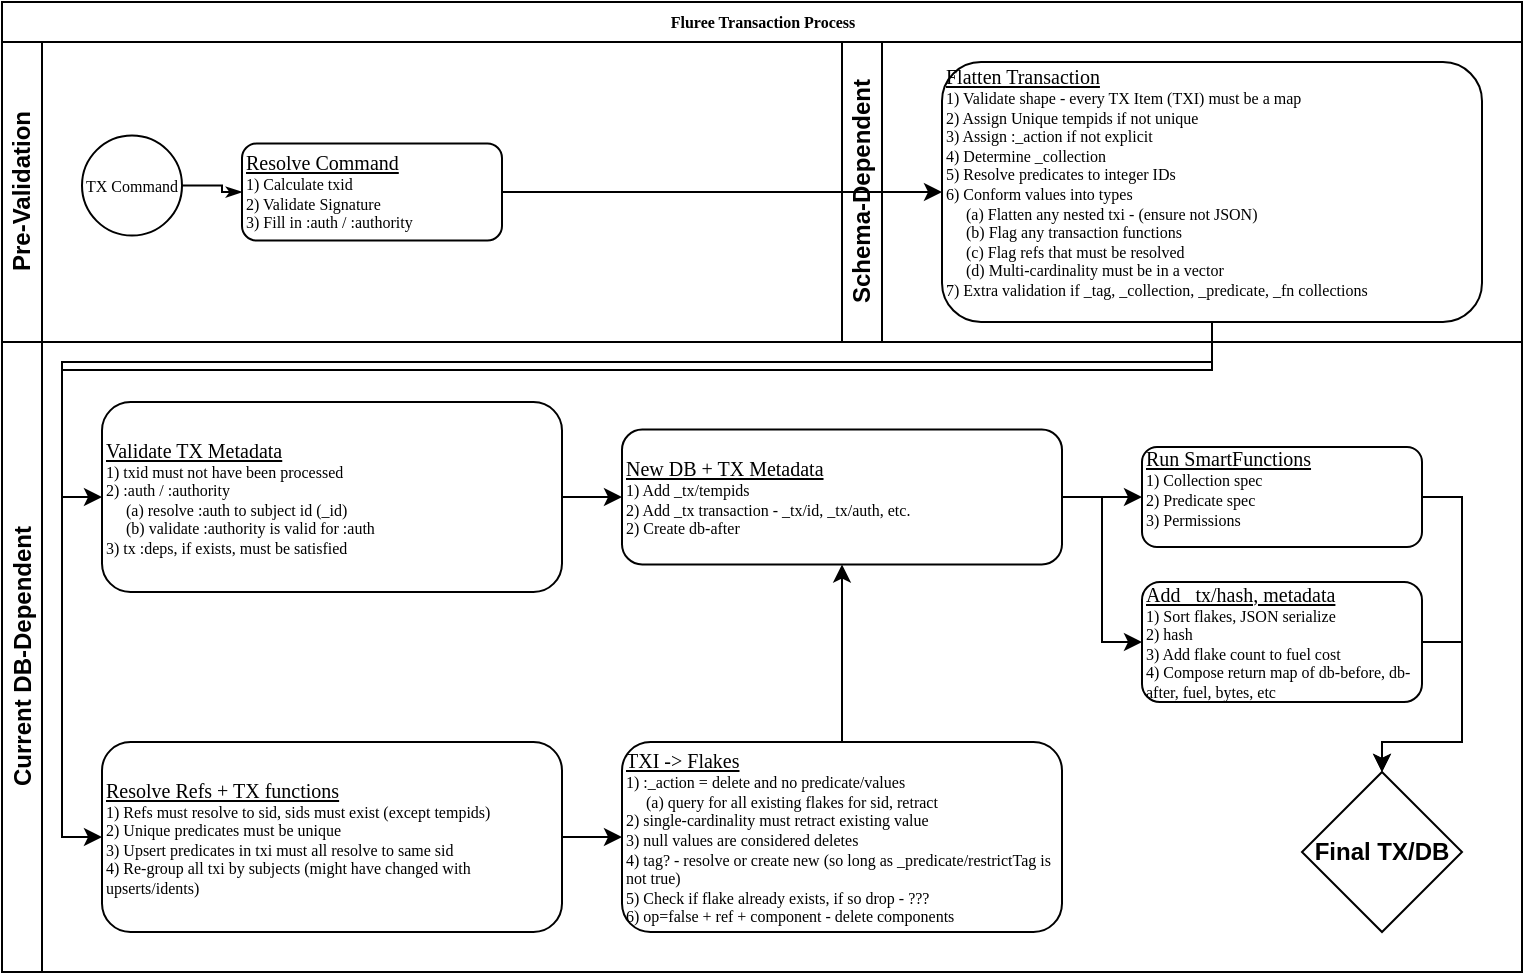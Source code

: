 <mxfile version="13.6.2" type="device"><diagram name="Page-1" id="c7488fd3-1785-93aa-aadb-54a6760d102a"><mxGraphModel dx="885" dy="626" grid="0" gridSize="10" guides="1" tooltips="1" connect="1" arrows="1" fold="1" page="1" pageScale="1" pageWidth="1100" pageHeight="850" background="#ffffff" math="0" shadow="0"><root><mxCell id="0"/><mxCell id="1" parent="0"/><mxCell id="2b4e8129b02d487f-1" value="Fluree Transaction Process" style="swimlane;html=1;childLayout=stackLayout;horizontal=1;startSize=20;horizontalStack=0;rounded=0;shadow=0;labelBackgroundColor=none;strokeWidth=1;fontFamily=Verdana;fontSize=8;align=center;" parent="1" vertex="1"><mxGeometry x="180" y="70" width="760" height="485" as="geometry"/></mxCell><mxCell id="2b4e8129b02d487f-2" value="Pre-Validation" style="swimlane;html=1;startSize=20;horizontal=0;" parent="2b4e8129b02d487f-1" vertex="1"><mxGeometry y="20" width="760" height="150" as="geometry"/></mxCell><mxCell id="2b4e8129b02d487f-18" style="edgeStyle=orthogonalEdgeStyle;rounded=0;html=1;labelBackgroundColor=none;startArrow=none;startFill=0;startSize=5;endArrow=classicThin;endFill=1;endSize=5;jettySize=auto;orthogonalLoop=1;strokeWidth=1;fontFamily=Verdana;fontSize=8" parent="2b4e8129b02d487f-2" source="2b4e8129b02d487f-5" target="2b4e8129b02d487f-6" edge="1"><mxGeometry relative="1" as="geometry"/></mxCell><mxCell id="bRcqJTPnDhhIM1VN68sg-12" value="Schema-Dependent" style="swimlane;html=1;startSize=20;horizontal=0;" vertex="1" parent="2b4e8129b02d487f-2"><mxGeometry x="420" width="340" height="150" as="geometry"/></mxCell><mxCell id="bRcqJTPnDhhIM1VN68sg-13" value="&lt;u style=&quot;font-size: 10px&quot;&gt;Flatten Transaction&lt;br&gt;&lt;/u&gt;&lt;blockquote style=&quot;margin: 0px 0px 0px 40px ; border: none ; padding: 0px ; font-size: 10px&quot;&gt;&lt;/blockquote&gt;&lt;font&gt;1) Validate shape - every TX Item (TXI) must be a map&lt;br&gt;2) Assign Unique tempids if not unique&lt;br&gt;3) Assign :_action if not explicit&lt;br&gt;4) Determine _collection&lt;br&gt;5) Resolve predicates to integer IDs&lt;br&gt;6) Conform values into types&lt;br&gt;&amp;nbsp; &amp;nbsp; &amp;nbsp;(a) Flatten any nested txi - (ensure not JSON)&lt;br&gt;&amp;nbsp; &amp;nbsp; &amp;nbsp;(b) Flag any transaction functions&lt;br&gt;&amp;nbsp; &amp;nbsp; &amp;nbsp;(c) Flag refs that must be resolved&lt;br&gt;&amp;nbsp; &amp;nbsp; &amp;nbsp;(d) Multi-cardinality must be in a vector&lt;br&gt;7) Extra validation if _tag, _collection, _predicate, _fn collections&lt;br&gt;&lt;br&gt;&lt;/font&gt;" style="rounded=1;whiteSpace=wrap;html=1;shadow=0;labelBackgroundColor=none;strokeWidth=1;fontFamily=Verdana;fontSize=8;align=left;" vertex="1" parent="bRcqJTPnDhhIM1VN68sg-12"><mxGeometry x="50" y="10" width="270" height="130" as="geometry"/></mxCell><mxCell id="2b4e8129b02d487f-5" value="TX Command" style="ellipse;whiteSpace=wrap;html=1;rounded=0;shadow=0;labelBackgroundColor=none;strokeWidth=1;fontFamily=Verdana;fontSize=8;align=center;" parent="2b4e8129b02d487f-2" vertex="1"><mxGeometry x="40" y="46.75" width="50" height="50" as="geometry"/></mxCell><mxCell id="bRcqJTPnDhhIM1VN68sg-4" style="edgeStyle=orthogonalEdgeStyle;rounded=0;orthogonalLoop=1;jettySize=auto;html=1;exitX=1;exitY=0.5;exitDx=0;exitDy=0;entryX=0;entryY=0.5;entryDx=0;entryDy=0;" edge="1" parent="2b4e8129b02d487f-2" source="2b4e8129b02d487f-6" target="bRcqJTPnDhhIM1VN68sg-13"><mxGeometry relative="1" as="geometry"><mxPoint x="270" y="75" as="targetPoint"/></mxGeometry></mxCell><mxCell id="2b4e8129b02d487f-6" value="&lt;u style=&quot;font-size: 10px&quot;&gt;&lt;font style=&quot;font-size: 10px&quot;&gt;Resolve Command&lt;br&gt;&lt;/font&gt;&lt;/u&gt;&lt;blockquote style=&quot;margin: 0px 0px 0px 40px ; border: none ; padding: 0px ; font-size: 10px&quot;&gt;&lt;/blockquote&gt;&lt;font style=&quot;font-size: 8px&quot;&gt;1) Calculate txid&lt;br&gt;&lt;span&gt;2) Validate Signature&lt;/span&gt;&lt;br&gt;&lt;span&gt;3) Fill in :auth / :authority&lt;/span&gt;&lt;/font&gt;&lt;br&gt;&lt;blockquote style=&quot;margin: 0 0 0 40px ; border: none ; padding: 0px&quot;&gt;&lt;/blockquote&gt;" style="rounded=1;whiteSpace=wrap;html=1;shadow=0;labelBackgroundColor=none;strokeWidth=1;fontFamily=Verdana;fontSize=8;align=left;verticalAlign=middle;" parent="2b4e8129b02d487f-2" vertex="1"><mxGeometry x="120" y="50.75" width="130" height="48.5" as="geometry"/></mxCell><mxCell id="2b4e8129b02d487f-4" value="Current DB-Dependent" style="swimlane;html=1;startSize=20;horizontal=0;" parent="2b4e8129b02d487f-1" vertex="1"><mxGeometry y="170" width="760" height="315" as="geometry"/></mxCell><mxCell id="bRcqJTPnDhhIM1VN68sg-27" style="edgeStyle=orthogonalEdgeStyle;rounded=0;orthogonalLoop=1;jettySize=auto;html=1;exitX=1;exitY=0.5;exitDx=0;exitDy=0;entryX=0;entryY=0.5;entryDx=0;entryDy=0;" edge="1" parent="2b4e8129b02d487f-4" source="bRcqJTPnDhhIM1VN68sg-10" target="bRcqJTPnDhhIM1VN68sg-11"><mxGeometry relative="1" as="geometry"/></mxCell><mxCell id="bRcqJTPnDhhIM1VN68sg-28" style="edgeStyle=orthogonalEdgeStyle;rounded=0;orthogonalLoop=1;jettySize=auto;html=1;exitX=1;exitY=0.5;exitDx=0;exitDy=0;entryX=0;entryY=0.5;entryDx=0;entryDy=0;" edge="1" parent="2b4e8129b02d487f-4" source="bRcqJTPnDhhIM1VN68sg-10" target="bRcqJTPnDhhIM1VN68sg-21"><mxGeometry relative="1" as="geometry"/></mxCell><mxCell id="bRcqJTPnDhhIM1VN68sg-10" value="&lt;font&gt;&lt;span style=&quot;font-size: 10px&quot;&gt;&lt;u&gt;New DB + TX Metadata&lt;br&gt;&lt;/u&gt;&lt;/span&gt;1) Add _tx/tempids&lt;br&gt;2) Add _tx transaction - _tx/id, _tx/auth, etc.&lt;br&gt;2) Create db-after&lt;br&gt;&lt;/font&gt;" style="rounded=1;whiteSpace=wrap;html=1;shadow=0;labelBackgroundColor=none;strokeWidth=1;fontFamily=Verdana;fontSize=8;align=left;" vertex="1" parent="2b4e8129b02d487f-4"><mxGeometry x="310" y="43.75" width="220" height="67.5" as="geometry"/></mxCell><mxCell id="bRcqJTPnDhhIM1VN68sg-24" style="edgeStyle=orthogonalEdgeStyle;rounded=0;orthogonalLoop=1;jettySize=auto;html=1;exitX=1;exitY=0.5;exitDx=0;exitDy=0;entryX=0;entryY=0.5;entryDx=0;entryDy=0;" edge="1" parent="2b4e8129b02d487f-4" source="2b4e8129b02d487f-14" target="bRcqJTPnDhhIM1VN68sg-10"><mxGeometry relative="1" as="geometry"/></mxCell><mxCell id="2b4e8129b02d487f-14" value="&lt;u style=&quot;font-size: 10px&quot;&gt;Validate TX Metadata&lt;br&gt;&lt;/u&gt;&lt;blockquote style=&quot;margin: 0px 0px 0px 40px ; border: none ; padding: 0px ; font-size: 10px&quot;&gt;&lt;/blockquote&gt;&lt;font&gt;1) txid must not have been processed&lt;br&gt;2) :auth / :authority&lt;br&gt;&amp;nbsp; &amp;nbsp; &amp;nbsp;(a) resolve :auth to subject id (_id)&lt;br&gt;&amp;nbsp; &amp;nbsp; &amp;nbsp;(b) validate :authority is valid for :auth&lt;br&gt;3) tx :deps, if exists, must be satisfied&lt;br&gt;&lt;/font&gt;" style="rounded=1;whiteSpace=wrap;html=1;shadow=0;labelBackgroundColor=none;strokeWidth=1;fontFamily=Verdana;fontSize=8;align=left;" parent="2b4e8129b02d487f-4" vertex="1"><mxGeometry x="50" y="30" width="230" height="95" as="geometry"/></mxCell><mxCell id="bRcqJTPnDhhIM1VN68sg-26" style="edgeStyle=orthogonalEdgeStyle;rounded=0;orthogonalLoop=1;jettySize=auto;html=1;exitX=0.5;exitY=0;exitDx=0;exitDy=0;entryX=0.5;entryY=1;entryDx=0;entryDy=0;" edge="1" parent="2b4e8129b02d487f-4" source="bRcqJTPnDhhIM1VN68sg-8" target="bRcqJTPnDhhIM1VN68sg-10"><mxGeometry relative="1" as="geometry"/></mxCell><mxCell id="bRcqJTPnDhhIM1VN68sg-36" style="edgeStyle=orthogonalEdgeStyle;rounded=0;orthogonalLoop=1;jettySize=auto;html=1;exitX=1;exitY=0.5;exitDx=0;exitDy=0;entryX=0.5;entryY=0;entryDx=0;entryDy=0;" edge="1" parent="2b4e8129b02d487f-4" source="bRcqJTPnDhhIM1VN68sg-11" target="bRcqJTPnDhhIM1VN68sg-33"><mxGeometry relative="1" as="geometry"><Array as="points"><mxPoint x="730" y="77"/><mxPoint x="730" y="200"/><mxPoint x="690" y="200"/></Array></mxGeometry></mxCell><mxCell id="bRcqJTPnDhhIM1VN68sg-11" value="&lt;font&gt;&lt;span style=&quot;font-size: 10px&quot;&gt;&lt;u&gt;Run SmartFunctions&lt;br&gt;&lt;/u&gt;&lt;/span&gt;1) Collection spec&lt;br&gt;2) Predicate spec&lt;br&gt;3) Permissions&lt;br&gt;&lt;br&gt;&lt;/font&gt;" style="rounded=1;whiteSpace=wrap;html=1;shadow=0;labelBackgroundColor=none;strokeWidth=1;fontFamily=Verdana;fontSize=8;align=left;" vertex="1" parent="2b4e8129b02d487f-4"><mxGeometry x="570" y="52.5" width="140" height="50" as="geometry"/></mxCell><mxCell id="bRcqJTPnDhhIM1VN68sg-34" style="edgeStyle=orthogonalEdgeStyle;rounded=0;orthogonalLoop=1;jettySize=auto;html=1;exitX=1;exitY=0.5;exitDx=0;exitDy=0;entryX=0.5;entryY=0;entryDx=0;entryDy=0;" edge="1" parent="2b4e8129b02d487f-4" source="bRcqJTPnDhhIM1VN68sg-21" target="bRcqJTPnDhhIM1VN68sg-33"><mxGeometry relative="1" as="geometry"/></mxCell><mxCell id="bRcqJTPnDhhIM1VN68sg-21" value="&lt;font&gt;&lt;span style=&quot;font-size: 10px&quot;&gt;&lt;u&gt;Add _tx/hash, metadata&lt;br&gt;&lt;/u&gt;&lt;/span&gt;1) Sort flakes, JSON serialize&lt;br&gt;2) hash&lt;br&gt;3) Add flake count to fuel cost&lt;br&gt;4) Compose return map of db-before, db-after, fuel, bytes, etc&lt;br&gt;&lt;/font&gt;" style="rounded=1;whiteSpace=wrap;html=1;shadow=0;labelBackgroundColor=none;strokeWidth=1;fontFamily=Verdana;fontSize=8;align=left;" vertex="1" parent="2b4e8129b02d487f-4"><mxGeometry x="570" y="120" width="140" height="60" as="geometry"/></mxCell><mxCell id="bRcqJTPnDhhIM1VN68sg-8" value="&lt;font&gt;&lt;span style=&quot;font-size: 10px&quot;&gt;&lt;u&gt;TXI -&amp;gt; Flakes&lt;br&gt;&lt;/u&gt;&lt;/span&gt;1) :_action = delete and no predicate/values&lt;br&gt;&amp;nbsp; &amp;nbsp; &amp;nbsp;(a) query for all existing flakes for sid, retract&lt;br&gt;2) single-cardinality must retract existing value&lt;br&gt;3) null values are considered deletes&lt;br&gt;4) tag? - resolve or create new (so long as _predicate/restrictTag is not true)&lt;br&gt;5) Check if flake already exists, if so drop - ???&lt;br&gt;6) op=false + ref + component - delete components&lt;br&gt;&lt;/font&gt;" style="rounded=1;whiteSpace=wrap;html=1;shadow=0;labelBackgroundColor=none;strokeWidth=1;fontFamily=Verdana;fontSize=8;align=left;" vertex="1" parent="2b4e8129b02d487f-4"><mxGeometry x="310" y="200" width="220" height="95" as="geometry"/></mxCell><mxCell id="bRcqJTPnDhhIM1VN68sg-25" style="edgeStyle=orthogonalEdgeStyle;rounded=0;orthogonalLoop=1;jettySize=auto;html=1;exitX=1;exitY=0.5;exitDx=0;exitDy=0;entryX=0;entryY=0.5;entryDx=0;entryDy=0;" edge="1" parent="2b4e8129b02d487f-4" source="bRcqJTPnDhhIM1VN68sg-7" target="bRcqJTPnDhhIM1VN68sg-8"><mxGeometry relative="1" as="geometry"/></mxCell><mxCell id="bRcqJTPnDhhIM1VN68sg-7" value="&lt;font&gt;&lt;span style=&quot;font-size: 10px&quot;&gt;&lt;u&gt;Resolve Refs + TX functions&lt;br&gt;&lt;/u&gt;&lt;/span&gt;1) Refs must resolve to sid, sids must exist (except tempids)&lt;br&gt;2) Unique predicates must be unique&lt;br&gt;3) Upsert predicates in txi must all resolve to same sid&lt;br&gt;4) Re-group all txi by subjects (might have changed with upserts/idents)&lt;br&gt;&lt;/font&gt;" style="rounded=1;whiteSpace=wrap;html=1;shadow=0;labelBackgroundColor=none;strokeWidth=1;fontFamily=Verdana;fontSize=8;align=left;" vertex="1" parent="2b4e8129b02d487f-4"><mxGeometry x="50" y="200" width="230" height="95" as="geometry"/></mxCell><mxCell id="bRcqJTPnDhhIM1VN68sg-33" value="Final TX/DB" style="rhombus;whiteSpace=wrap;html=1;align=center;fontStyle=1" vertex="1" parent="2b4e8129b02d487f-4"><mxGeometry x="650" y="215" width="80" height="80" as="geometry"/></mxCell><mxCell id="bRcqJTPnDhhIM1VN68sg-19" style="edgeStyle=orthogonalEdgeStyle;rounded=0;orthogonalLoop=1;jettySize=auto;html=1;exitX=0.5;exitY=1;exitDx=0;exitDy=0;entryX=0;entryY=0.5;entryDx=0;entryDy=0;" edge="1" parent="2b4e8129b02d487f-1" source="bRcqJTPnDhhIM1VN68sg-13" target="bRcqJTPnDhhIM1VN68sg-7"><mxGeometry relative="1" as="geometry"><Array as="points"><mxPoint x="605" y="184"/><mxPoint x="30" y="184"/><mxPoint x="30" y="418"/></Array></mxGeometry></mxCell><mxCell id="bRcqJTPnDhhIM1VN68sg-23" style="edgeStyle=orthogonalEdgeStyle;rounded=0;orthogonalLoop=1;jettySize=auto;html=1;exitX=0.5;exitY=1;exitDx=0;exitDy=0;entryX=0;entryY=0.5;entryDx=0;entryDy=0;" edge="1" parent="2b4e8129b02d487f-1" source="bRcqJTPnDhhIM1VN68sg-13" target="2b4e8129b02d487f-14"><mxGeometry relative="1" as="geometry"/></mxCell></root></mxGraphModel></diagram></mxfile>